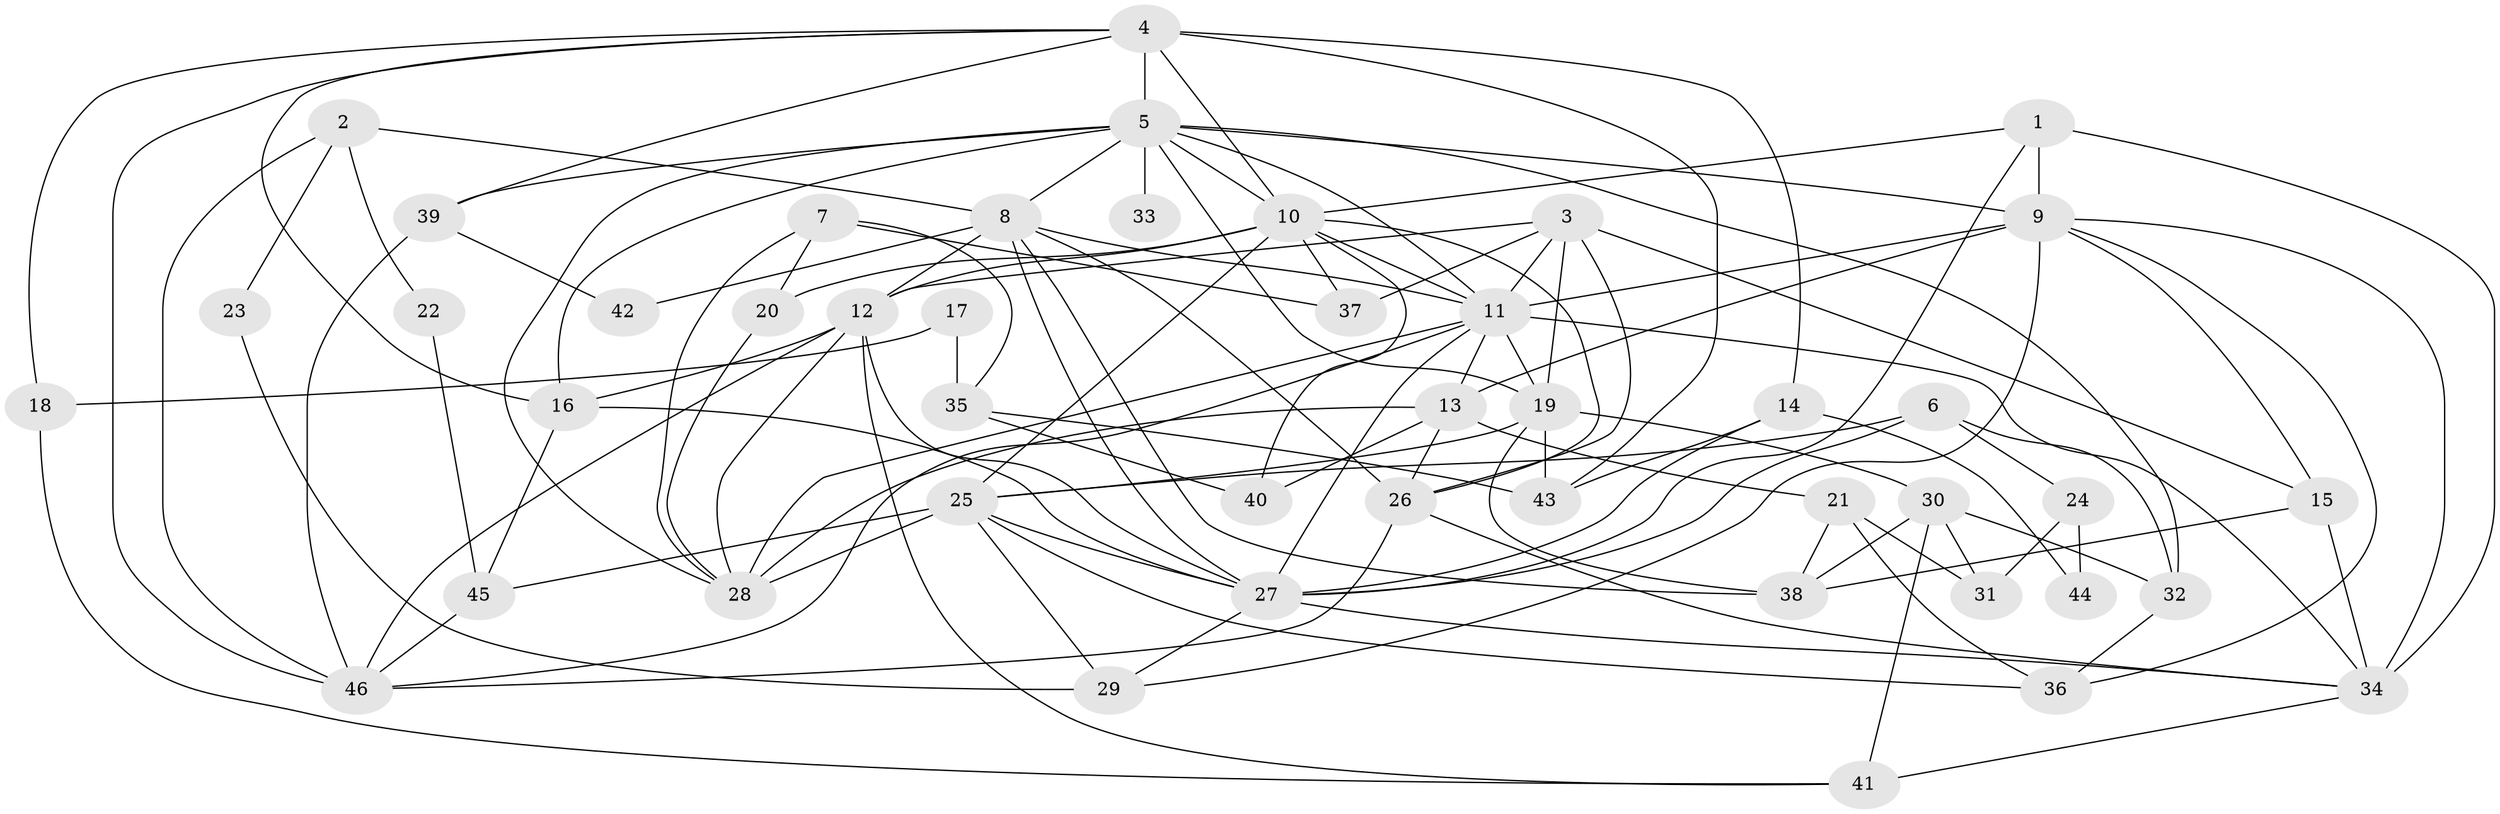 // original degree distribution, {3: 0.2608695652173913, 4: 0.358695652173913, 5: 0.20652173913043478, 2: 0.08695652173913043, 6: 0.05434782608695652, 7: 0.021739130434782608, 9: 0.010869565217391304}
// Generated by graph-tools (version 1.1) at 2025/36/03/09/25 02:36:02]
// undirected, 46 vertices, 116 edges
graph export_dot {
graph [start="1"]
  node [color=gray90,style=filled];
  1;
  2;
  3;
  4;
  5;
  6;
  7;
  8;
  9;
  10;
  11;
  12;
  13;
  14;
  15;
  16;
  17;
  18;
  19;
  20;
  21;
  22;
  23;
  24;
  25;
  26;
  27;
  28;
  29;
  30;
  31;
  32;
  33;
  34;
  35;
  36;
  37;
  38;
  39;
  40;
  41;
  42;
  43;
  44;
  45;
  46;
  1 -- 9 [weight=1.0];
  1 -- 10 [weight=1.0];
  1 -- 27 [weight=1.0];
  1 -- 34 [weight=2.0];
  2 -- 8 [weight=1.0];
  2 -- 22 [weight=1.0];
  2 -- 23 [weight=1.0];
  2 -- 46 [weight=1.0];
  3 -- 11 [weight=1.0];
  3 -- 12 [weight=1.0];
  3 -- 15 [weight=1.0];
  3 -- 19 [weight=4.0];
  3 -- 26 [weight=1.0];
  3 -- 37 [weight=1.0];
  4 -- 5 [weight=2.0];
  4 -- 10 [weight=3.0];
  4 -- 14 [weight=1.0];
  4 -- 16 [weight=1.0];
  4 -- 18 [weight=1.0];
  4 -- 39 [weight=1.0];
  4 -- 43 [weight=1.0];
  4 -- 46 [weight=1.0];
  5 -- 8 [weight=1.0];
  5 -- 9 [weight=1.0];
  5 -- 10 [weight=2.0];
  5 -- 11 [weight=1.0];
  5 -- 16 [weight=2.0];
  5 -- 19 [weight=1.0];
  5 -- 28 [weight=2.0];
  5 -- 32 [weight=1.0];
  5 -- 33 [weight=2.0];
  5 -- 39 [weight=1.0];
  6 -- 24 [weight=1.0];
  6 -- 25 [weight=1.0];
  6 -- 27 [weight=2.0];
  6 -- 32 [weight=1.0];
  7 -- 20 [weight=1.0];
  7 -- 28 [weight=1.0];
  7 -- 35 [weight=1.0];
  7 -- 37 [weight=1.0];
  8 -- 11 [weight=1.0];
  8 -- 12 [weight=1.0];
  8 -- 26 [weight=1.0];
  8 -- 27 [weight=1.0];
  8 -- 38 [weight=1.0];
  8 -- 42 [weight=3.0];
  9 -- 11 [weight=3.0];
  9 -- 13 [weight=1.0];
  9 -- 15 [weight=1.0];
  9 -- 29 [weight=1.0];
  9 -- 34 [weight=1.0];
  9 -- 36 [weight=1.0];
  10 -- 11 [weight=1.0];
  10 -- 12 [weight=2.0];
  10 -- 20 [weight=1.0];
  10 -- 25 [weight=1.0];
  10 -- 26 [weight=1.0];
  10 -- 37 [weight=1.0];
  10 -- 40 [weight=1.0];
  11 -- 13 [weight=2.0];
  11 -- 19 [weight=1.0];
  11 -- 27 [weight=1.0];
  11 -- 28 [weight=1.0];
  11 -- 34 [weight=1.0];
  11 -- 46 [weight=1.0];
  12 -- 16 [weight=1.0];
  12 -- 27 [weight=1.0];
  12 -- 28 [weight=1.0];
  12 -- 41 [weight=1.0];
  12 -- 46 [weight=1.0];
  13 -- 21 [weight=1.0];
  13 -- 26 [weight=1.0];
  13 -- 28 [weight=2.0];
  13 -- 40 [weight=1.0];
  14 -- 27 [weight=1.0];
  14 -- 43 [weight=1.0];
  14 -- 44 [weight=1.0];
  15 -- 34 [weight=2.0];
  15 -- 38 [weight=1.0];
  16 -- 27 [weight=1.0];
  16 -- 45 [weight=1.0];
  17 -- 18 [weight=1.0];
  17 -- 35 [weight=1.0];
  18 -- 41 [weight=1.0];
  19 -- 25 [weight=2.0];
  19 -- 30 [weight=1.0];
  19 -- 38 [weight=1.0];
  19 -- 43 [weight=1.0];
  20 -- 28 [weight=1.0];
  21 -- 31 [weight=1.0];
  21 -- 36 [weight=1.0];
  21 -- 38 [weight=1.0];
  22 -- 45 [weight=1.0];
  23 -- 29 [weight=1.0];
  24 -- 31 [weight=1.0];
  24 -- 44 [weight=1.0];
  25 -- 27 [weight=2.0];
  25 -- 28 [weight=2.0];
  25 -- 29 [weight=1.0];
  25 -- 36 [weight=1.0];
  25 -- 45 [weight=2.0];
  26 -- 34 [weight=1.0];
  26 -- 46 [weight=1.0];
  27 -- 29 [weight=1.0];
  27 -- 34 [weight=1.0];
  30 -- 31 [weight=1.0];
  30 -- 32 [weight=1.0];
  30 -- 38 [weight=1.0];
  30 -- 41 [weight=2.0];
  32 -- 36 [weight=1.0];
  34 -- 41 [weight=1.0];
  35 -- 40 [weight=1.0];
  35 -- 43 [weight=1.0];
  39 -- 42 [weight=1.0];
  39 -- 46 [weight=1.0];
  45 -- 46 [weight=1.0];
}
